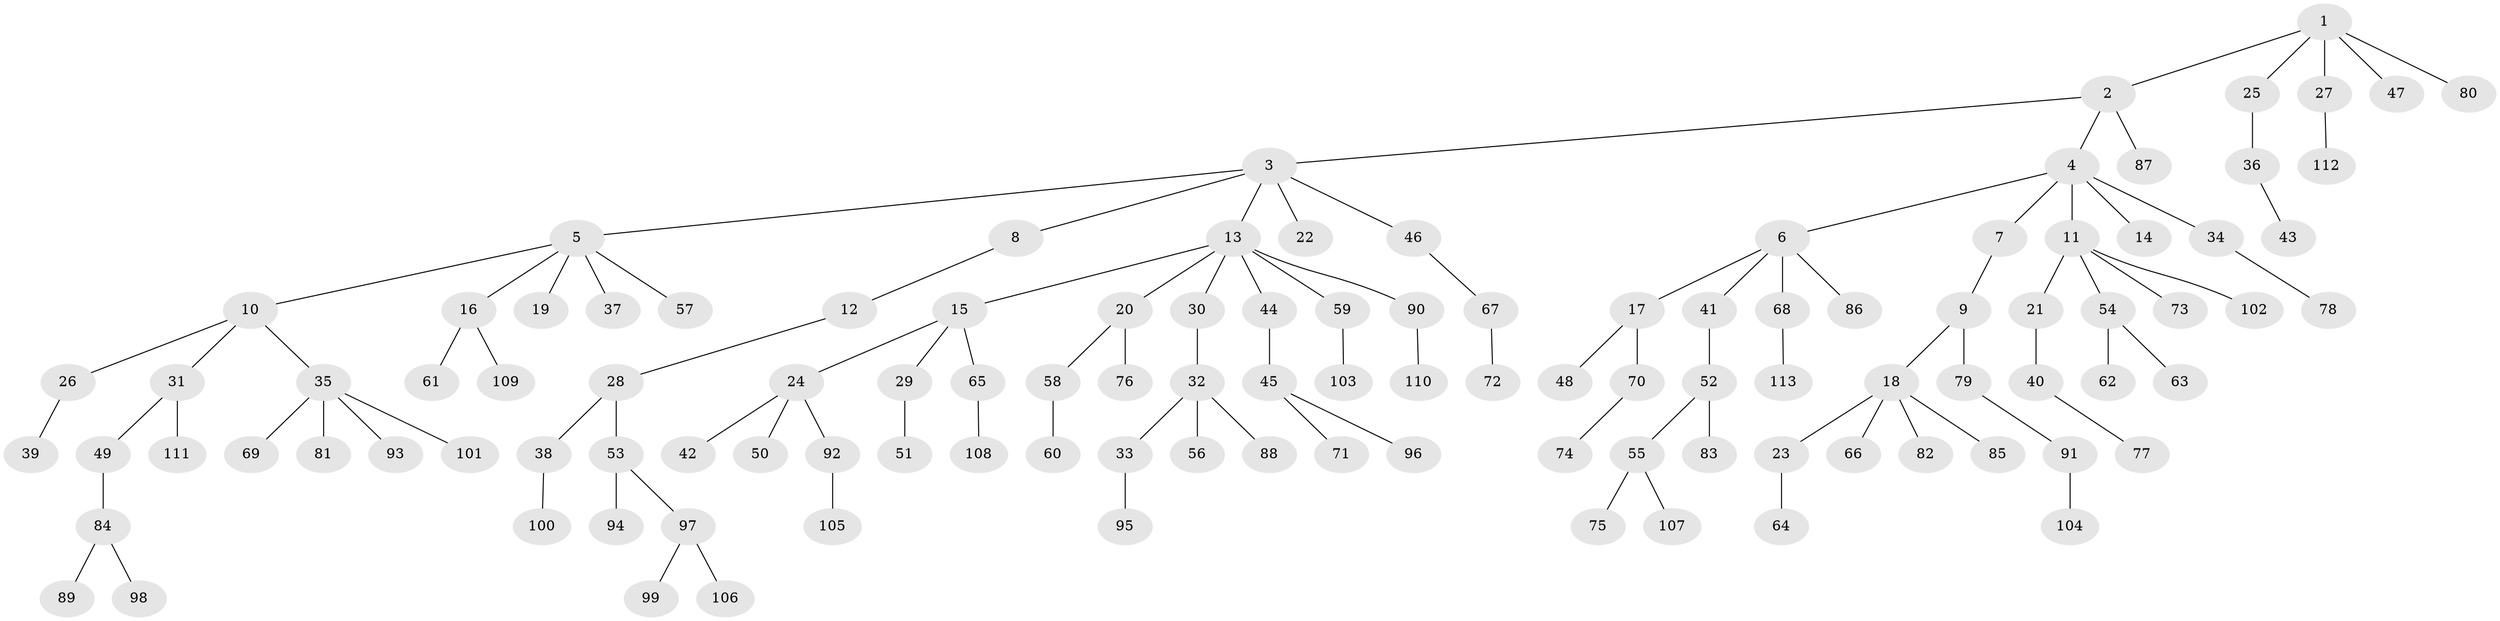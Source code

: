 // Generated by graph-tools (version 1.1) at 2025/36/03/09/25 02:36:37]
// undirected, 113 vertices, 112 edges
graph export_dot {
graph [start="1"]
  node [color=gray90,style=filled];
  1;
  2;
  3;
  4;
  5;
  6;
  7;
  8;
  9;
  10;
  11;
  12;
  13;
  14;
  15;
  16;
  17;
  18;
  19;
  20;
  21;
  22;
  23;
  24;
  25;
  26;
  27;
  28;
  29;
  30;
  31;
  32;
  33;
  34;
  35;
  36;
  37;
  38;
  39;
  40;
  41;
  42;
  43;
  44;
  45;
  46;
  47;
  48;
  49;
  50;
  51;
  52;
  53;
  54;
  55;
  56;
  57;
  58;
  59;
  60;
  61;
  62;
  63;
  64;
  65;
  66;
  67;
  68;
  69;
  70;
  71;
  72;
  73;
  74;
  75;
  76;
  77;
  78;
  79;
  80;
  81;
  82;
  83;
  84;
  85;
  86;
  87;
  88;
  89;
  90;
  91;
  92;
  93;
  94;
  95;
  96;
  97;
  98;
  99;
  100;
  101;
  102;
  103;
  104;
  105;
  106;
  107;
  108;
  109;
  110;
  111;
  112;
  113;
  1 -- 2;
  1 -- 25;
  1 -- 27;
  1 -- 47;
  1 -- 80;
  2 -- 3;
  2 -- 4;
  2 -- 87;
  3 -- 5;
  3 -- 8;
  3 -- 13;
  3 -- 22;
  3 -- 46;
  4 -- 6;
  4 -- 7;
  4 -- 11;
  4 -- 14;
  4 -- 34;
  5 -- 10;
  5 -- 16;
  5 -- 19;
  5 -- 37;
  5 -- 57;
  6 -- 17;
  6 -- 41;
  6 -- 68;
  6 -- 86;
  7 -- 9;
  8 -- 12;
  9 -- 18;
  9 -- 79;
  10 -- 26;
  10 -- 31;
  10 -- 35;
  11 -- 21;
  11 -- 54;
  11 -- 73;
  11 -- 102;
  12 -- 28;
  13 -- 15;
  13 -- 20;
  13 -- 30;
  13 -- 44;
  13 -- 59;
  13 -- 90;
  15 -- 24;
  15 -- 29;
  15 -- 65;
  16 -- 61;
  16 -- 109;
  17 -- 48;
  17 -- 70;
  18 -- 23;
  18 -- 66;
  18 -- 82;
  18 -- 85;
  20 -- 58;
  20 -- 76;
  21 -- 40;
  23 -- 64;
  24 -- 42;
  24 -- 50;
  24 -- 92;
  25 -- 36;
  26 -- 39;
  27 -- 112;
  28 -- 38;
  28 -- 53;
  29 -- 51;
  30 -- 32;
  31 -- 49;
  31 -- 111;
  32 -- 33;
  32 -- 56;
  32 -- 88;
  33 -- 95;
  34 -- 78;
  35 -- 69;
  35 -- 81;
  35 -- 93;
  35 -- 101;
  36 -- 43;
  38 -- 100;
  40 -- 77;
  41 -- 52;
  44 -- 45;
  45 -- 71;
  45 -- 96;
  46 -- 67;
  49 -- 84;
  52 -- 55;
  52 -- 83;
  53 -- 94;
  53 -- 97;
  54 -- 62;
  54 -- 63;
  55 -- 75;
  55 -- 107;
  58 -- 60;
  59 -- 103;
  65 -- 108;
  67 -- 72;
  68 -- 113;
  70 -- 74;
  79 -- 91;
  84 -- 89;
  84 -- 98;
  90 -- 110;
  91 -- 104;
  92 -- 105;
  97 -- 99;
  97 -- 106;
}
